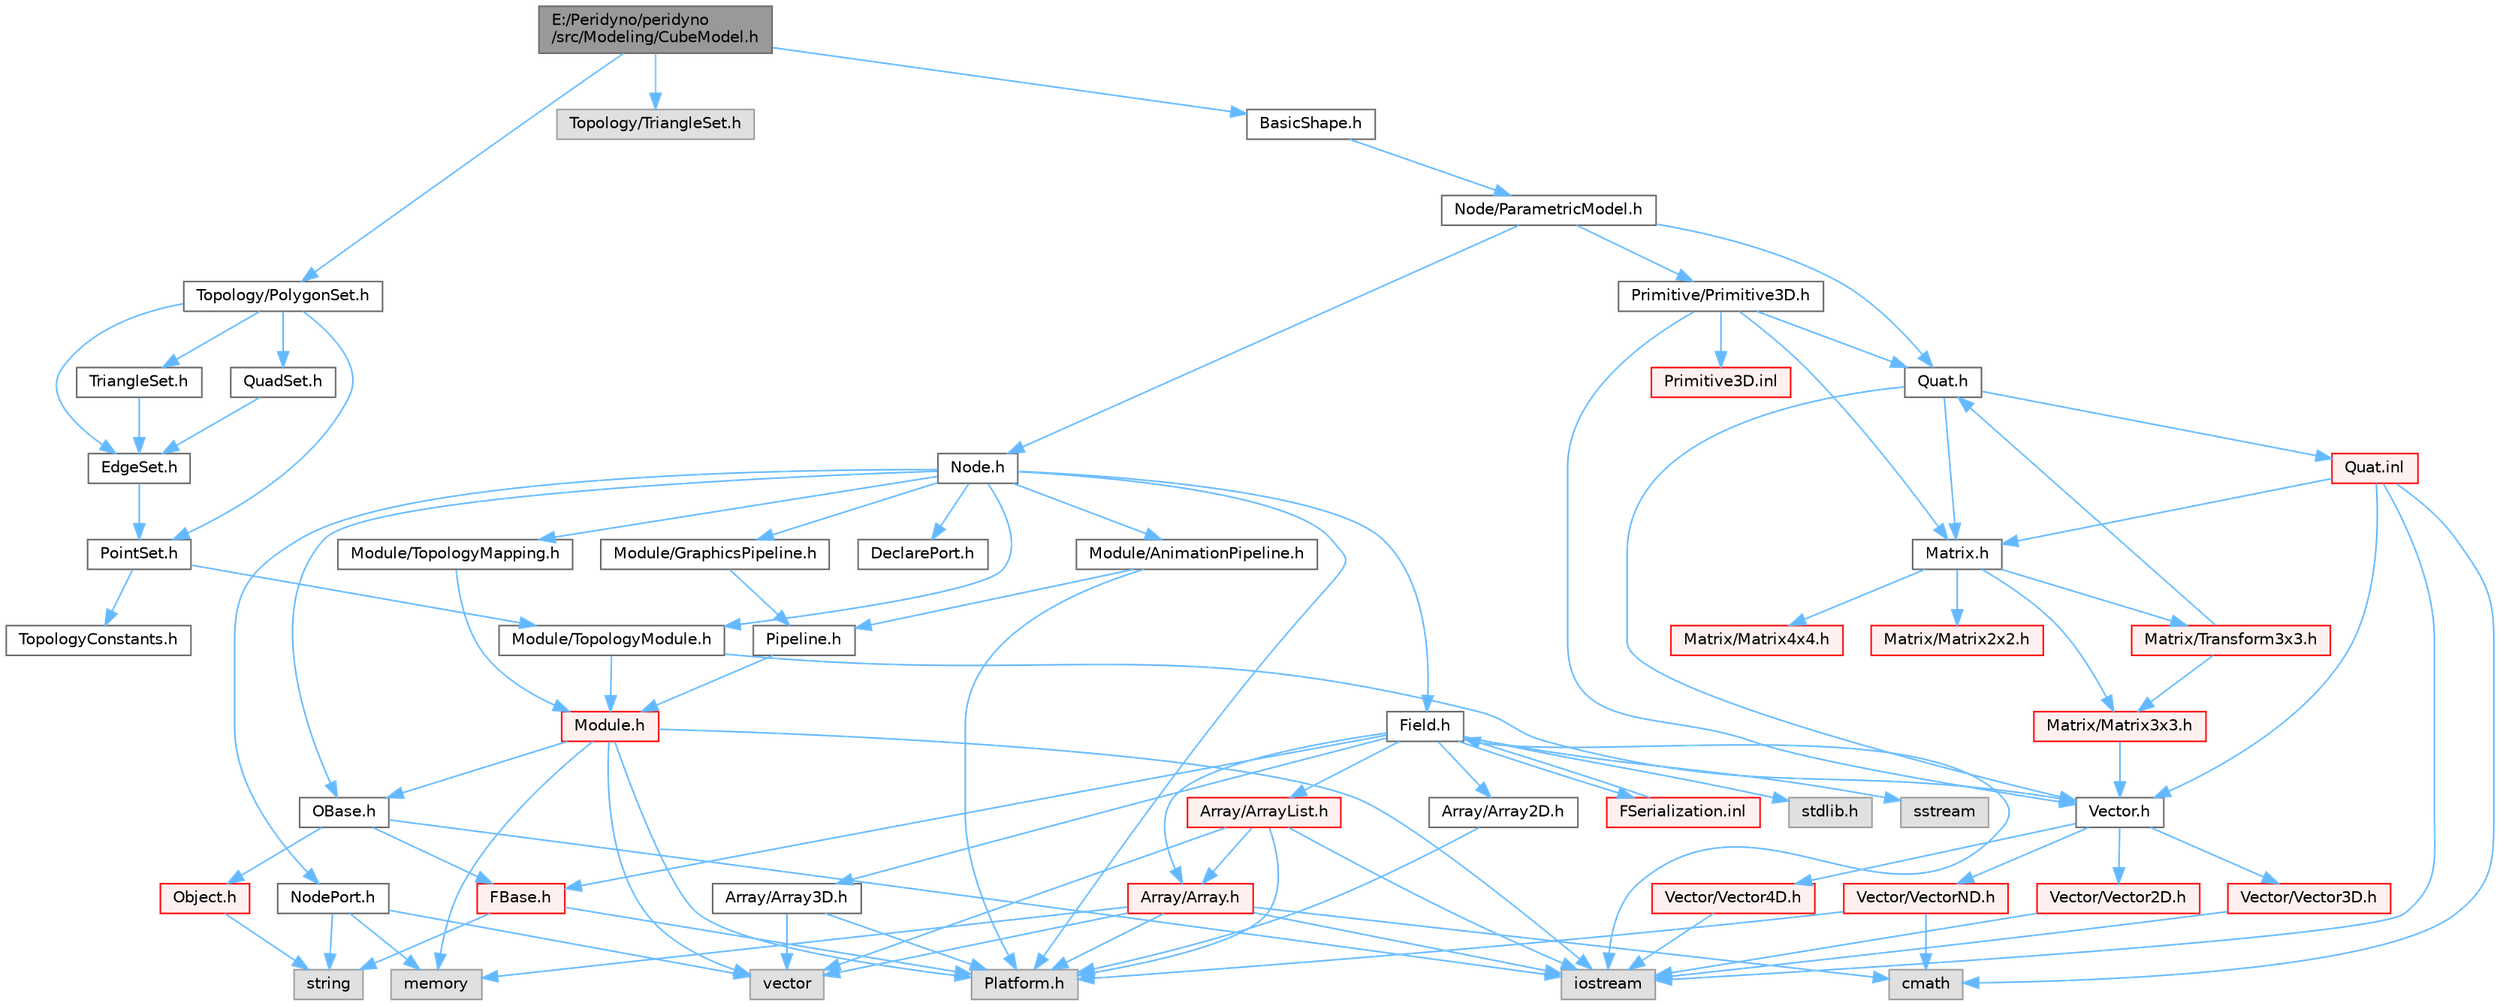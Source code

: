 digraph "E:/Peridyno/peridyno/src/Modeling/CubeModel.h"
{
 // LATEX_PDF_SIZE
  bgcolor="transparent";
  edge [fontname=Helvetica,fontsize=10,labelfontname=Helvetica,labelfontsize=10];
  node [fontname=Helvetica,fontsize=10,shape=box,height=0.2,width=0.4];
  Node1 [id="Node000001",label="E:/Peridyno/peridyno\l/src/Modeling/CubeModel.h",height=0.2,width=0.4,color="gray40", fillcolor="grey60", style="filled", fontcolor="black",tooltip=" "];
  Node1 -> Node2 [id="edge1_Node000001_Node000002",color="steelblue1",style="solid",tooltip=" "];
  Node2 [id="Node000002",label="BasicShape.h",height=0.2,width=0.4,color="grey40", fillcolor="white", style="filled",URL="$_basic_shape_8h.html",tooltip=" "];
  Node2 -> Node3 [id="edge2_Node000002_Node000003",color="steelblue1",style="solid",tooltip=" "];
  Node3 [id="Node000003",label="Node/ParametricModel.h",height=0.2,width=0.4,color="grey40", fillcolor="white", style="filled",URL="$_parametric_model_8h.html",tooltip=" "];
  Node3 -> Node4 [id="edge3_Node000003_Node000004",color="steelblue1",style="solid",tooltip=" "];
  Node4 [id="Node000004",label="Node.h",height=0.2,width=0.4,color="grey40", fillcolor="white", style="filled",URL="$_node_8h.html",tooltip=" "];
  Node4 -> Node5 [id="edge4_Node000004_Node000005",color="steelblue1",style="solid",tooltip=" "];
  Node5 [id="Node000005",label="OBase.h",height=0.2,width=0.4,color="grey40", fillcolor="white", style="filled",URL="$_o_base_8h.html",tooltip=" "];
  Node5 -> Node6 [id="edge5_Node000005_Node000006",color="steelblue1",style="solid",tooltip=" "];
  Node6 [id="Node000006",label="iostream",height=0.2,width=0.4,color="grey60", fillcolor="#E0E0E0", style="filled",tooltip=" "];
  Node5 -> Node7 [id="edge6_Node000005_Node000007",color="steelblue1",style="solid",tooltip=" "];
  Node7 [id="Node000007",label="FBase.h",height=0.2,width=0.4,color="red", fillcolor="#FFF0F0", style="filled",URL="$_f_base_8h.html",tooltip=" "];
  Node7 -> Node8 [id="edge7_Node000007_Node000008",color="steelblue1",style="solid",tooltip=" "];
  Node8 [id="Node000008",label="Platform.h",height=0.2,width=0.4,color="grey60", fillcolor="#E0E0E0", style="filled",tooltip=" "];
  Node7 -> Node11 [id="edge8_Node000007_Node000011",color="steelblue1",style="solid",tooltip=" "];
  Node11 [id="Node000011",label="string",height=0.2,width=0.4,color="grey60", fillcolor="#E0E0E0", style="filled",tooltip=" "];
  Node5 -> Node14 [id="edge9_Node000005_Node000014",color="steelblue1",style="solid",tooltip=" "];
  Node14 [id="Node000014",label="Object.h",height=0.2,width=0.4,color="red", fillcolor="#FFF0F0", style="filled",URL="$_object_8h.html",tooltip=" "];
  Node14 -> Node11 [id="edge10_Node000014_Node000011",color="steelblue1",style="solid",tooltip=" "];
  Node4 -> Node17 [id="edge11_Node000004_Node000017",color="steelblue1",style="solid",tooltip=" "];
  Node17 [id="Node000017",label="Field.h",height=0.2,width=0.4,color="grey40", fillcolor="white", style="filled",URL="$_field_8h.html",tooltip=" "];
  Node17 -> Node6 [id="edge12_Node000017_Node000006",color="steelblue1",style="solid",tooltip=" "];
  Node17 -> Node18 [id="edge13_Node000017_Node000018",color="steelblue1",style="solid",tooltip=" "];
  Node18 [id="Node000018",label="stdlib.h",height=0.2,width=0.4,color="grey60", fillcolor="#E0E0E0", style="filled",tooltip=" "];
  Node17 -> Node19 [id="edge14_Node000017_Node000019",color="steelblue1",style="solid",tooltip=" "];
  Node19 [id="Node000019",label="sstream",height=0.2,width=0.4,color="grey60", fillcolor="#E0E0E0", style="filled",tooltip=" "];
  Node17 -> Node7 [id="edge15_Node000017_Node000007",color="steelblue1",style="solid",tooltip=" "];
  Node17 -> Node20 [id="edge16_Node000017_Node000020",color="steelblue1",style="solid",tooltip=" "];
  Node20 [id="Node000020",label="Array/Array.h",height=0.2,width=0.4,color="red", fillcolor="#FFF0F0", style="filled",URL="$_array_8h.html",tooltip=" "];
  Node20 -> Node8 [id="edge17_Node000020_Node000008",color="steelblue1",style="solid",tooltip=" "];
  Node20 -> Node22 [id="edge18_Node000020_Node000022",color="steelblue1",style="solid",tooltip=" "];
  Node22 [id="Node000022",label="vector",height=0.2,width=0.4,color="grey60", fillcolor="#E0E0E0", style="filled",tooltip=" "];
  Node20 -> Node6 [id="edge19_Node000020_Node000006",color="steelblue1",style="solid",tooltip=" "];
  Node20 -> Node23 [id="edge20_Node000020_Node000023",color="steelblue1",style="solid",tooltip=" "];
  Node23 [id="Node000023",label="memory",height=0.2,width=0.4,color="grey60", fillcolor="#E0E0E0", style="filled",tooltip=" "];
  Node20 -> Node24 [id="edge21_Node000020_Node000024",color="steelblue1",style="solid",tooltip=" "];
  Node24 [id="Node000024",label="cmath",height=0.2,width=0.4,color="grey60", fillcolor="#E0E0E0", style="filled",tooltip=" "];
  Node17 -> Node25 [id="edge22_Node000017_Node000025",color="steelblue1",style="solid",tooltip=" "];
  Node25 [id="Node000025",label="Array/Array2D.h",height=0.2,width=0.4,color="grey40", fillcolor="white", style="filled",URL="$_array2_d_8h.html",tooltip=" "];
  Node25 -> Node8 [id="edge23_Node000025_Node000008",color="steelblue1",style="solid",tooltip=" "];
  Node17 -> Node26 [id="edge24_Node000017_Node000026",color="steelblue1",style="solid",tooltip=" "];
  Node26 [id="Node000026",label="Array/Array3D.h",height=0.2,width=0.4,color="grey40", fillcolor="white", style="filled",URL="$_array3_d_8h.html",tooltip=" "];
  Node26 -> Node8 [id="edge25_Node000026_Node000008",color="steelblue1",style="solid",tooltip=" "];
  Node26 -> Node22 [id="edge26_Node000026_Node000022",color="steelblue1",style="solid",tooltip=" "];
  Node17 -> Node27 [id="edge27_Node000017_Node000027",color="steelblue1",style="solid",tooltip=" "];
  Node27 [id="Node000027",label="Array/ArrayList.h",height=0.2,width=0.4,color="red", fillcolor="#FFF0F0", style="filled",URL="$_array_list_8h.html",tooltip=" "];
  Node27 -> Node22 [id="edge28_Node000027_Node000022",color="steelblue1",style="solid",tooltip=" "];
  Node27 -> Node6 [id="edge29_Node000027_Node000006",color="steelblue1",style="solid",tooltip=" "];
  Node27 -> Node8 [id="edge30_Node000027_Node000008",color="steelblue1",style="solid",tooltip=" "];
  Node27 -> Node20 [id="edge31_Node000027_Node000020",color="steelblue1",style="solid",tooltip=" "];
  Node17 -> Node68 [id="edge32_Node000017_Node000068",color="steelblue1",style="solid",tooltip=" "];
  Node68 [id="Node000068",label="FSerialization.inl",height=0.2,width=0.4,color="red", fillcolor="#FFF0F0", style="filled",URL="$_f_serialization_8inl.html",tooltip=" "];
  Node68 -> Node17 [id="edge33_Node000068_Node000017",color="steelblue1",style="solid",tooltip=" "];
  Node4 -> Node8 [id="edge34_Node000004_Node000008",color="steelblue1",style="solid",tooltip=" "];
  Node4 -> Node72 [id="edge35_Node000004_Node000072",color="steelblue1",style="solid",tooltip=" "];
  Node72 [id="Node000072",label="DeclarePort.h",height=0.2,width=0.4,color="grey40", fillcolor="white", style="filled",URL="$_declare_port_8h.html",tooltip=" "];
  Node4 -> Node73 [id="edge36_Node000004_Node000073",color="steelblue1",style="solid",tooltip=" "];
  Node73 [id="Node000073",label="NodePort.h",height=0.2,width=0.4,color="grey40", fillcolor="white", style="filled",URL="$_node_port_8h.html",tooltip=" "];
  Node73 -> Node11 [id="edge37_Node000073_Node000011",color="steelblue1",style="solid",tooltip=" "];
  Node73 -> Node22 [id="edge38_Node000073_Node000022",color="steelblue1",style="solid",tooltip=" "];
  Node73 -> Node23 [id="edge39_Node000073_Node000023",color="steelblue1",style="solid",tooltip=" "];
  Node4 -> Node74 [id="edge40_Node000004_Node000074",color="steelblue1",style="solid",tooltip=" "];
  Node74 [id="Node000074",label="Module/TopologyModule.h",height=0.2,width=0.4,color="grey40", fillcolor="white", style="filled",URL="$_topology_module_8h.html",tooltip=" "];
  Node74 -> Node32 [id="edge41_Node000074_Node000032",color="steelblue1",style="solid",tooltip=" "];
  Node32 [id="Node000032",label="Vector.h",height=0.2,width=0.4,color="grey40", fillcolor="white", style="filled",URL="$_vector_8h.html",tooltip=" "];
  Node32 -> Node33 [id="edge42_Node000032_Node000033",color="steelblue1",style="solid",tooltip=" "];
  Node33 [id="Node000033",label="Vector/Vector2D.h",height=0.2,width=0.4,color="red", fillcolor="#FFF0F0", style="filled",URL="$_vector2_d_8h.html",tooltip=" "];
  Node33 -> Node6 [id="edge43_Node000033_Node000006",color="steelblue1",style="solid",tooltip=" "];
  Node32 -> Node39 [id="edge44_Node000032_Node000039",color="steelblue1",style="solid",tooltip=" "];
  Node39 [id="Node000039",label="Vector/Vector3D.h",height=0.2,width=0.4,color="red", fillcolor="#FFF0F0", style="filled",URL="$_vector3_d_8h.html",tooltip=" "];
  Node39 -> Node6 [id="edge45_Node000039_Node000006",color="steelblue1",style="solid",tooltip=" "];
  Node32 -> Node42 [id="edge46_Node000032_Node000042",color="steelblue1",style="solid",tooltip=" "];
  Node42 [id="Node000042",label="Vector/Vector4D.h",height=0.2,width=0.4,color="red", fillcolor="#FFF0F0", style="filled",URL="$_vector4_d_8h.html",tooltip=" "];
  Node42 -> Node6 [id="edge47_Node000042_Node000006",color="steelblue1",style="solid",tooltip=" "];
  Node32 -> Node45 [id="edge48_Node000032_Node000045",color="steelblue1",style="solid",tooltip=" "];
  Node45 [id="Node000045",label="Vector/VectorND.h",height=0.2,width=0.4,color="red", fillcolor="#FFF0F0", style="filled",URL="$_vector_n_d_8h.html",tooltip=" "];
  Node45 -> Node24 [id="edge49_Node000045_Node000024",color="steelblue1",style="solid",tooltip=" "];
  Node45 -> Node8 [id="edge50_Node000045_Node000008",color="steelblue1",style="solid",tooltip=" "];
  Node74 -> Node75 [id="edge51_Node000074_Node000075",color="steelblue1",style="solid",tooltip=" "];
  Node75 [id="Node000075",label="Module.h",height=0.2,width=0.4,color="red", fillcolor="#FFF0F0", style="filled",URL="$_module_8h.html",tooltip=" "];
  Node75 -> Node8 [id="edge52_Node000075_Node000008",color="steelblue1",style="solid",tooltip=" "];
  Node75 -> Node23 [id="edge53_Node000075_Node000023",color="steelblue1",style="solid",tooltip=" "];
  Node75 -> Node22 [id="edge54_Node000075_Node000022",color="steelblue1",style="solid",tooltip=" "];
  Node75 -> Node6 [id="edge55_Node000075_Node000006",color="steelblue1",style="solid",tooltip=" "];
  Node75 -> Node5 [id="edge56_Node000075_Node000005",color="steelblue1",style="solid",tooltip=" "];
  Node4 -> Node94 [id="edge57_Node000004_Node000094",color="steelblue1",style="solid",tooltip=" "];
  Node94 [id="Node000094",label="Module/TopologyMapping.h",height=0.2,width=0.4,color="grey40", fillcolor="white", style="filled",URL="$_topology_mapping_8h.html",tooltip=" "];
  Node94 -> Node75 [id="edge58_Node000094_Node000075",color="steelblue1",style="solid",tooltip=" "];
  Node4 -> Node95 [id="edge59_Node000004_Node000095",color="steelblue1",style="solid",tooltip=" "];
  Node95 [id="Node000095",label="Module/AnimationPipeline.h",height=0.2,width=0.4,color="grey40", fillcolor="white", style="filled",URL="$_animation_pipeline_8h.html",tooltip=" "];
  Node95 -> Node96 [id="edge60_Node000095_Node000096",color="steelblue1",style="solid",tooltip=" "];
  Node96 [id="Node000096",label="Pipeline.h",height=0.2,width=0.4,color="grey40", fillcolor="white", style="filled",URL="$_pipeline_8h.html",tooltip=" "];
  Node96 -> Node75 [id="edge61_Node000096_Node000075",color="steelblue1",style="solid",tooltip=" "];
  Node95 -> Node8 [id="edge62_Node000095_Node000008",color="steelblue1",style="solid",tooltip=" "];
  Node4 -> Node97 [id="edge63_Node000004_Node000097",color="steelblue1",style="solid",tooltip=" "];
  Node97 [id="Node000097",label="Module/GraphicsPipeline.h",height=0.2,width=0.4,color="grey40", fillcolor="white", style="filled",URL="$_graphics_pipeline_8h.html",tooltip=" "];
  Node97 -> Node96 [id="edge64_Node000097_Node000096",color="steelblue1",style="solid",tooltip=" "];
  Node3 -> Node63 [id="edge65_Node000003_Node000063",color="steelblue1",style="solid",tooltip=" "];
  Node63 [id="Node000063",label="Quat.h",height=0.2,width=0.4,color="grey40", fillcolor="white", style="filled",URL="$_quat_8h.html",tooltip="Implementation of quaternion."];
  Node63 -> Node32 [id="edge66_Node000063_Node000032",color="steelblue1",style="solid",tooltip=" "];
  Node63 -> Node50 [id="edge67_Node000063_Node000050",color="steelblue1",style="solid",tooltip=" "];
  Node50 [id="Node000050",label="Matrix.h",height=0.2,width=0.4,color="grey40", fillcolor="white", style="filled",URL="$_matrix_8h.html",tooltip=" "];
  Node50 -> Node51 [id="edge68_Node000050_Node000051",color="steelblue1",style="solid",tooltip=" "];
  Node51 [id="Node000051",label="Matrix/Matrix2x2.h",height=0.2,width=0.4,color="red", fillcolor="#FFF0F0", style="filled",URL="$_matrix2x2_8h.html",tooltip=" "];
  Node50 -> Node56 [id="edge69_Node000050_Node000056",color="steelblue1",style="solid",tooltip=" "];
  Node56 [id="Node000056",label="Matrix/Matrix3x3.h",height=0.2,width=0.4,color="red", fillcolor="#FFF0F0", style="filled",URL="$_matrix3x3_8h.html",tooltip=" "];
  Node56 -> Node32 [id="edge70_Node000056_Node000032",color="steelblue1",style="solid",tooltip=" "];
  Node50 -> Node59 [id="edge71_Node000050_Node000059",color="steelblue1",style="solid",tooltip=" "];
  Node59 [id="Node000059",label="Matrix/Matrix4x4.h",height=0.2,width=0.4,color="red", fillcolor="#FFF0F0", style="filled",URL="$_matrix4x4_8h.html",tooltip=" "];
  Node50 -> Node62 [id="edge72_Node000050_Node000062",color="steelblue1",style="solid",tooltip=" "];
  Node62 [id="Node000062",label="Matrix/Transform3x3.h",height=0.2,width=0.4,color="red", fillcolor="#FFF0F0", style="filled",URL="$_transform3x3_8h.html",tooltip=" "];
  Node62 -> Node63 [id="edge73_Node000062_Node000063",color="steelblue1",style="solid",tooltip=" "];
  Node62 -> Node56 [id="edge74_Node000062_Node000056",color="steelblue1",style="solid",tooltip=" "];
  Node63 -> Node64 [id="edge75_Node000063_Node000064",color="steelblue1",style="solid",tooltip=" "];
  Node64 [id="Node000064",label="Quat.inl",height=0.2,width=0.4,color="red", fillcolor="#FFF0F0", style="filled",URL="$_quat_8inl.html",tooltip=" "];
  Node64 -> Node24 [id="edge76_Node000064_Node000024",color="steelblue1",style="solid",tooltip=" "];
  Node64 -> Node6 [id="edge77_Node000064_Node000006",color="steelblue1",style="solid",tooltip=" "];
  Node64 -> Node32 [id="edge78_Node000064_Node000032",color="steelblue1",style="solid",tooltip=" "];
  Node64 -> Node50 [id="edge79_Node000064_Node000050",color="steelblue1",style="solid",tooltip=" "];
  Node3 -> Node98 [id="edge80_Node000003_Node000098",color="steelblue1",style="solid",tooltip=" "];
  Node98 [id="Node000098",label="Primitive/Primitive3D.h",height=0.2,width=0.4,color="grey40", fillcolor="white", style="filled",URL="$_primitive3_d_8h.html",tooltip=" "];
  Node98 -> Node32 [id="edge81_Node000098_Node000032",color="steelblue1",style="solid",tooltip=" "];
  Node98 -> Node50 [id="edge82_Node000098_Node000050",color="steelblue1",style="solid",tooltip=" "];
  Node98 -> Node63 [id="edge83_Node000098_Node000063",color="steelblue1",style="solid",tooltip=" "];
  Node98 -> Node99 [id="edge84_Node000098_Node000099",color="steelblue1",style="solid",tooltip=" "];
  Node99 [id="Node000099",label="Primitive3D.inl",height=0.2,width=0.4,color="red", fillcolor="#FFF0F0", style="filled",URL="$_primitive3_d_8inl.html",tooltip=" "];
  Node1 -> Node102 [id="edge85_Node000001_Node000102",color="steelblue1",style="solid",tooltip=" "];
  Node102 [id="Node000102",label="Topology/TriangleSet.h",height=0.2,width=0.4,color="grey60", fillcolor="#E0E0E0", style="filled",tooltip=" "];
  Node1 -> Node103 [id="edge86_Node000001_Node000103",color="steelblue1",style="solid",tooltip=" "];
  Node103 [id="Node000103",label="Topology/PolygonSet.h",height=0.2,width=0.4,color="grey40", fillcolor="white", style="filled",URL="$_polygon_set_8h.html",tooltip=" "];
  Node103 -> Node104 [id="edge87_Node000103_Node000104",color="steelblue1",style="solid",tooltip=" "];
  Node104 [id="Node000104",label="PointSet.h",height=0.2,width=0.4,color="grey40", fillcolor="white", style="filled",URL="$_cuda_2_topology_2_point_set_8h.html",tooltip=" "];
  Node104 -> Node105 [id="edge88_Node000104_Node000105",color="steelblue1",style="solid",tooltip=" "];
  Node105 [id="Node000105",label="TopologyConstants.h",height=0.2,width=0.4,color="grey40", fillcolor="white", style="filled",URL="$_topology_constants_8h.html",tooltip=" "];
  Node104 -> Node74 [id="edge89_Node000104_Node000074",color="steelblue1",style="solid",tooltip=" "];
  Node103 -> Node106 [id="edge90_Node000103_Node000106",color="steelblue1",style="solid",tooltip=" "];
  Node106 [id="Node000106",label="EdgeSet.h",height=0.2,width=0.4,color="grey40", fillcolor="white", style="filled",URL="$_cuda_2_topology_2_edge_set_8h.html",tooltip=" "];
  Node106 -> Node104 [id="edge91_Node000106_Node000104",color="steelblue1",style="solid",tooltip=" "];
  Node103 -> Node107 [id="edge92_Node000103_Node000107",color="steelblue1",style="solid",tooltip=" "];
  Node107 [id="Node000107",label="TriangleSet.h",height=0.2,width=0.4,color="grey40", fillcolor="white", style="filled",URL="$_cuda_2_topology_2_triangle_set_8h.html",tooltip=" "];
  Node107 -> Node106 [id="edge93_Node000107_Node000106",color="steelblue1",style="solid",tooltip=" "];
  Node103 -> Node108 [id="edge94_Node000103_Node000108",color="steelblue1",style="solid",tooltip=" "];
  Node108 [id="Node000108",label="QuadSet.h",height=0.2,width=0.4,color="grey40", fillcolor="white", style="filled",URL="$_quad_set_8h.html",tooltip=" "];
  Node108 -> Node106 [id="edge95_Node000108_Node000106",color="steelblue1",style="solid",tooltip=" "];
}
